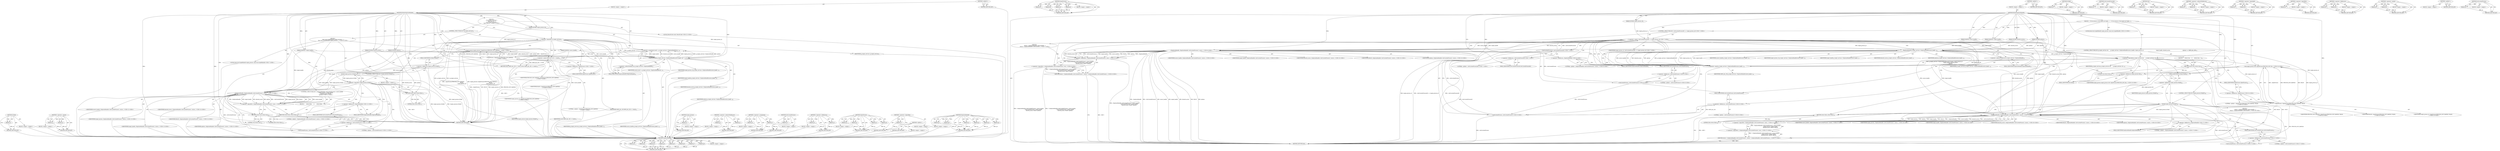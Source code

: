 digraph "GetCurrentProcess" {
vulnerable_121 [label=<(METHOD,IsValid)>];
vulnerable_122 [label=<(PARAM,p1)>];
vulnerable_123 [label=<(BLOCK,&lt;empty&gt;,&lt;empty&gt;)>];
vulnerable_124 [label=<(METHOD_RETURN,ANY)>];
vulnerable_148 [label=<(METHOD,&lt;operator&gt;.equals)>];
vulnerable_149 [label=<(PARAM,p1)>];
vulnerable_150 [label=<(PARAM,p2)>];
vulnerable_151 [label=<(BLOCK,&lt;empty&gt;,&lt;empty&gt;)>];
vulnerable_152 [label=<(METHOD_RETURN,ANY)>];
vulnerable_6 [label=<(METHOD,&lt;global&gt;)<SUB>1</SUB>>];
vulnerable_7 [label=<(BLOCK,&lt;empty&gt;,&lt;empty&gt;)<SUB>1</SUB>>];
vulnerable_8 [label=<(METHOD,BrokerDuplicateHandle)<SUB>1</SUB>>];
vulnerable_9 [label=<(PARAM,HANDLE source_handle)<SUB>1</SUB>>];
vulnerable_10 [label=<(PARAM,DWORD target_process_id)<SUB>2</SUB>>];
vulnerable_11 [label=<(PARAM,HANDLE* target_handle)<SUB>3</SUB>>];
vulnerable_12 [label=<(PARAM,DWORD desired_access)<SUB>4</SUB>>];
vulnerable_13 [label=<(PARAM,DWORD options)<SUB>5</SUB>>];
vulnerable_14 [label="<(BLOCK,{
  if (!g_target_services) {
    base::win::Sc...,{
  if (!g_target_services) {
    base::win::Sc...)<SUB>5</SUB>>"];
vulnerable_15 [label=<(CONTROL_STRUCTURE,IF,if (!g_target_services))<SUB>6</SUB>>];
vulnerable_16 [label=<(&lt;operator&gt;.logicalNot,!g_target_services)<SUB>6</SUB>>];
vulnerable_17 [label=<(IDENTIFIER,g_target_services,!g_target_services)<SUB>6</SUB>>];
vulnerable_18 [label="<(BLOCK,{
    base::win::ScopedHandle target_process(::...,{
    base::win::ScopedHandle target_process(::...)<SUB>6</SUB>>"];
vulnerable_19 [label="<(LOCAL,base.win.ScopedHandle target_process: base.win.ScopedHandle)<SUB>7</SUB>>"];
vulnerable_20 [label="<(target_process,target_process(::OpenProcess(PROCESS_DUP_HANDLE...)<SUB>7</SUB>>"];
vulnerable_21 [label="<(OpenProcess,::OpenProcess(PROCESS_DUP_HANDLE,
             ...)<SUB>7</SUB>>"];
vulnerable_22 [label="<(&lt;operator&gt;.fieldAccess,::OpenProcess)<SUB>7</SUB>>"];
vulnerable_23 [label="<(LITERAL,&lt;global&gt;,::OpenProcess(PROCESS_DUP_HANDLE,
             ...)<SUB>7</SUB>>"];
vulnerable_24 [label=<(FIELD_IDENTIFIER,OpenProcess,OpenProcess)<SUB>7</SUB>>];
vulnerable_25 [label="<(IDENTIFIER,PROCESS_DUP_HANDLE,::OpenProcess(PROCESS_DUP_HANDLE,
             ...)<SUB>7</SUB>>"];
vulnerable_26 [label="<(IDENTIFIER,FALSE,::OpenProcess(PROCESS_DUP_HANDLE,
             ...)<SUB>8</SUB>>"];
vulnerable_27 [label="<(IDENTIFIER,target_process_id,::OpenProcess(PROCESS_DUP_HANDLE,
             ...)<SUB>9</SUB>>"];
vulnerable_28 [label=<(CONTROL_STRUCTURE,IF,if (!target_process.IsValid()))<SUB>10</SUB>>];
vulnerable_29 [label=<(&lt;operator&gt;.logicalNot,!target_process.IsValid())<SUB>10</SUB>>];
vulnerable_30 [label=<(IsValid,target_process.IsValid())<SUB>10</SUB>>];
vulnerable_31 [label=<(&lt;operator&gt;.fieldAccess,target_process.IsValid)<SUB>10</SUB>>];
vulnerable_32 [label=<(IDENTIFIER,target_process,target_process.IsValid())<SUB>10</SUB>>];
vulnerable_33 [label=<(FIELD_IDENTIFIER,IsValid,IsValid)<SUB>10</SUB>>];
vulnerable_34 [label=<(BLOCK,&lt;empty&gt;,&lt;empty&gt;)<SUB>11</SUB>>];
vulnerable_35 [label=<(RETURN,return false;,return false;)<SUB>11</SUB>>];
vulnerable_36 [label=<(LITERAL,false,return false;)<SUB>11</SUB>>];
vulnerable_37 [label="<(CONTROL_STRUCTURE,IF,if (!::DuplicateHandle(::GetCurrentProcess(), source_handle,
                           target_process, target_handle,
                           desired_access, FALSE,
                           options)))<SUB>12</SUB>>"];
vulnerable_38 [label="<(&lt;operator&gt;.logicalNot,!::DuplicateHandle(::GetCurrentProcess(), sourc...)<SUB>12</SUB>>"];
vulnerable_39 [label="<(DuplicateHandle,::DuplicateHandle(::GetCurrentProcess(), source...)<SUB>12</SUB>>"];
vulnerable_40 [label="<(&lt;operator&gt;.fieldAccess,::DuplicateHandle)<SUB>12</SUB>>"];
vulnerable_41 [label="<(LITERAL,&lt;global&gt;,::DuplicateHandle(::GetCurrentProcess(), source...)<SUB>12</SUB>>"];
vulnerable_42 [label=<(FIELD_IDENTIFIER,DuplicateHandle,DuplicateHandle)<SUB>12</SUB>>];
vulnerable_43 [label="<(GetCurrentProcess,::GetCurrentProcess())<SUB>12</SUB>>"];
vulnerable_44 [label="<(&lt;operator&gt;.fieldAccess,::GetCurrentProcess)<SUB>12</SUB>>"];
vulnerable_45 [label="<(LITERAL,&lt;global&gt;,::GetCurrentProcess())<SUB>12</SUB>>"];
vulnerable_46 [label=<(FIELD_IDENTIFIER,GetCurrentProcess,GetCurrentProcess)<SUB>12</SUB>>];
vulnerable_47 [label="<(IDENTIFIER,source_handle,::DuplicateHandle(::GetCurrentProcess(), source...)<SUB>12</SUB>>"];
vulnerable_48 [label="<(IDENTIFIER,target_process,::DuplicateHandle(::GetCurrentProcess(), source...)<SUB>13</SUB>>"];
vulnerable_49 [label="<(IDENTIFIER,target_handle,::DuplicateHandle(::GetCurrentProcess(), source...)<SUB>13</SUB>>"];
vulnerable_50 [label="<(IDENTIFIER,desired_access,::DuplicateHandle(::GetCurrentProcess(), source...)<SUB>14</SUB>>"];
vulnerable_51 [label="<(IDENTIFIER,FALSE,::DuplicateHandle(::GetCurrentProcess(), source...)<SUB>14</SUB>>"];
vulnerable_52 [label="<(IDENTIFIER,options,::DuplicateHandle(::GetCurrentProcess(), source...)<SUB>15</SUB>>"];
vulnerable_53 [label=<(BLOCK,{
      return false;
    },{
      return false;
    })<SUB>15</SUB>>];
vulnerable_54 [label=<(RETURN,return false;,return false;)<SUB>16</SUB>>];
vulnerable_55 [label=<(LITERAL,false,return false;)<SUB>16</SUB>>];
vulnerable_56 [label=<(RETURN,return true;,return true;)<SUB>19</SUB>>];
vulnerable_57 [label=<(LITERAL,true,return true;)<SUB>19</SUB>>];
vulnerable_58 [label="<(LOCAL,ResultCode result: ResultCode)<SUB>22</SUB>>"];
vulnerable_59 [label=<(&lt;operator&gt;.assignment,result = g_target_services-&gt;DuplicateHandle(sou...)<SUB>22</SUB>>];
vulnerable_60 [label=<(IDENTIFIER,result,result = g_target_services-&gt;DuplicateHandle(sou...)<SUB>22</SUB>>];
vulnerable_61 [label=<(DuplicateHandle,g_target_services-&gt;DuplicateHandle(source_handl...)<SUB>22</SUB>>];
vulnerable_62 [label=<(&lt;operator&gt;.indirectFieldAccess,g_target_services-&gt;DuplicateHandle)<SUB>22</SUB>>];
vulnerable_63 [label=<(IDENTIFIER,g_target_services,g_target_services-&gt;DuplicateHandle(source_handl...)<SUB>22</SUB>>];
vulnerable_64 [label=<(FIELD_IDENTIFIER,DuplicateHandle,DuplicateHandle)<SUB>22</SUB>>];
vulnerable_65 [label=<(IDENTIFIER,source_handle,g_target_services-&gt;DuplicateHandle(source_handl...)<SUB>22</SUB>>];
vulnerable_66 [label=<(IDENTIFIER,target_process_id,g_target_services-&gt;DuplicateHandle(source_handl...)<SUB>23</SUB>>];
vulnerable_67 [label=<(IDENTIFIER,target_handle,g_target_services-&gt;DuplicateHandle(source_handl...)<SUB>24</SUB>>];
vulnerable_68 [label=<(IDENTIFIER,desired_access,g_target_services-&gt;DuplicateHandle(source_handl...)<SUB>25</SUB>>];
vulnerable_69 [label=<(IDENTIFIER,options,g_target_services-&gt;DuplicateHandle(source_handl...)<SUB>26</SUB>>];
vulnerable_70 [label=<(RETURN,return SBOX_ALL_OK == result;,return SBOX_ALL_OK == result;)<SUB>27</SUB>>];
vulnerable_71 [label=<(&lt;operator&gt;.equals,SBOX_ALL_OK == result)<SUB>27</SUB>>];
vulnerable_72 [label=<(IDENTIFIER,SBOX_ALL_OK,SBOX_ALL_OK == result)<SUB>27</SUB>>];
vulnerable_73 [label=<(IDENTIFIER,result,SBOX_ALL_OK == result)<SUB>27</SUB>>];
vulnerable_74 [label=<(METHOD_RETURN,bool)<SUB>1</SUB>>];
vulnerable_76 [label=<(METHOD_RETURN,ANY)<SUB>1</SUB>>];
vulnerable_105 [label=<(METHOD,target_process)>];
vulnerable_106 [label=<(PARAM,p1)>];
vulnerable_107 [label=<(BLOCK,&lt;empty&gt;,&lt;empty&gt;)>];
vulnerable_108 [label=<(METHOD_RETURN,ANY)>];
vulnerable_143 [label=<(METHOD,&lt;operator&gt;.indirectFieldAccess)>];
vulnerable_144 [label=<(PARAM,p1)>];
vulnerable_145 [label=<(PARAM,p2)>];
vulnerable_146 [label=<(BLOCK,&lt;empty&gt;,&lt;empty&gt;)>];
vulnerable_147 [label=<(METHOD_RETURN,ANY)>];
vulnerable_138 [label=<(METHOD,&lt;operator&gt;.assignment)>];
vulnerable_139 [label=<(PARAM,p1)>];
vulnerable_140 [label=<(PARAM,p2)>];
vulnerable_141 [label=<(BLOCK,&lt;empty&gt;,&lt;empty&gt;)>];
vulnerable_142 [label=<(METHOD_RETURN,ANY)>];
vulnerable_134 [label=<(METHOD,GetCurrentProcess)>];
vulnerable_135 [label=<(PARAM,p1)>];
vulnerable_136 [label=<(BLOCK,&lt;empty&gt;,&lt;empty&gt;)>];
vulnerable_137 [label=<(METHOD_RETURN,ANY)>];
vulnerable_116 [label=<(METHOD,&lt;operator&gt;.fieldAccess)>];
vulnerable_117 [label=<(PARAM,p1)>];
vulnerable_118 [label=<(PARAM,p2)>];
vulnerable_119 [label=<(BLOCK,&lt;empty&gt;,&lt;empty&gt;)>];
vulnerable_120 [label=<(METHOD_RETURN,ANY)>];
vulnerable_109 [label=<(METHOD,OpenProcess)>];
vulnerable_110 [label=<(PARAM,p1)>];
vulnerable_111 [label=<(PARAM,p2)>];
vulnerable_112 [label=<(PARAM,p3)>];
vulnerable_113 [label=<(PARAM,p4)>];
vulnerable_114 [label=<(BLOCK,&lt;empty&gt;,&lt;empty&gt;)>];
vulnerable_115 [label=<(METHOD_RETURN,ANY)>];
vulnerable_101 [label=<(METHOD,&lt;operator&gt;.logicalNot)>];
vulnerable_102 [label=<(PARAM,p1)>];
vulnerable_103 [label=<(BLOCK,&lt;empty&gt;,&lt;empty&gt;)>];
vulnerable_104 [label=<(METHOD_RETURN,ANY)>];
vulnerable_95 [label=<(METHOD,&lt;global&gt;)<SUB>1</SUB>>];
vulnerable_96 [label=<(BLOCK,&lt;empty&gt;,&lt;empty&gt;)>];
vulnerable_97 [label=<(METHOD_RETURN,ANY)>];
vulnerable_125 [label=<(METHOD,DuplicateHandle)>];
vulnerable_126 [label=<(PARAM,p1)>];
vulnerable_127 [label=<(PARAM,p2)>];
vulnerable_128 [label=<(PARAM,p3)>];
vulnerable_129 [label=<(PARAM,p4)>];
vulnerable_130 [label=<(PARAM,p5)>];
vulnerable_131 [label=<(PARAM,p6)>];
vulnerable_132 [label=<(BLOCK,&lt;empty&gt;,&lt;empty&gt;)>];
vulnerable_133 [label=<(METHOD_RETURN,ANY)>];
fixed_140 [label=<(METHOD,DuplicateHandle)>];
fixed_141 [label=<(PARAM,p1)>];
fixed_142 [label=<(PARAM,p2)>];
fixed_143 [label=<(PARAM,p3)>];
fixed_144 [label=<(PARAM,p4)>];
fixed_145 [label=<(PARAM,p5)>];
fixed_146 [label=<(PARAM,p6)>];
fixed_147 [label=<(PARAM,p7)>];
fixed_148 [label=<(PARAM,p8)>];
fixed_149 [label=<(BLOCK,&lt;empty&gt;,&lt;empty&gt;)>];
fixed_150 [label=<(METHOD_RETURN,ANY)>];
fixed_170 [label=<(METHOD,OpenProcess)>];
fixed_171 [label=<(PARAM,p1)>];
fixed_172 [label=<(PARAM,p2)>];
fixed_173 [label=<(PARAM,p3)>];
fixed_174 [label=<(PARAM,p4)>];
fixed_175 [label=<(BLOCK,&lt;empty&gt;,&lt;empty&gt;)>];
fixed_176 [label=<(METHOD_RETURN,ANY)>];
fixed_6 [label=<(METHOD,&lt;global&gt;)<SUB>1</SUB>>];
fixed_7 [label=<(BLOCK,&lt;empty&gt;,&lt;empty&gt;)<SUB>1</SUB>>];
fixed_8 [label=<(METHOD,BrokerDuplicateHandle)<SUB>1</SUB>>];
fixed_9 [label=<(PARAM,HANDLE source_handle)<SUB>1</SUB>>];
fixed_10 [label=<(PARAM,DWORD target_process_id)<SUB>2</SUB>>];
fixed_11 [label=<(PARAM,HANDLE* target_handle)<SUB>3</SUB>>];
fixed_12 [label=<(PARAM,DWORD desired_access)<SUB>4</SUB>>];
fixed_13 [label=<(PARAM,DWORD options)<SUB>5</SUB>>];
fixed_14 [label=<(BLOCK,{
  // If our process is the target just duplic...,{
  // If our process is the target just duplic...)<SUB>5</SUB>>];
fixed_15 [label="<(CONTROL_STRUCTURE,IF,if (::GetCurrentProcessId() == target_process_id))<SUB>7</SUB>>"];
fixed_16 [label="<(&lt;operator&gt;.equals,::GetCurrentProcessId() == target_process_id)<SUB>7</SUB>>"];
fixed_17 [label="<(GetCurrentProcessId,::GetCurrentProcessId())<SUB>7</SUB>>"];
fixed_18 [label="<(&lt;operator&gt;.fieldAccess,::GetCurrentProcessId)<SUB>7</SUB>>"];
fixed_19 [label="<(LITERAL,&lt;global&gt;,::GetCurrentProcessId())<SUB>7</SUB>>"];
fixed_20 [label=<(FIELD_IDENTIFIER,GetCurrentProcessId,GetCurrentProcessId)<SUB>7</SUB>>];
fixed_21 [label="<(IDENTIFIER,target_process_id,::GetCurrentProcessId() == target_process_id)<SUB>7</SUB>>"];
fixed_22 [label="<(BLOCK,{
    return !!::DuplicateHandle(::GetCurrentPr...,{
    return !!::DuplicateHandle(::GetCurrentPr...)<SUB>7</SUB>>"];
fixed_23 [label="<(RETURN,return !!::DuplicateHandle(::GetCurrentProcess(...,return !!::DuplicateHandle(::GetCurrentProcess(...)<SUB>8</SUB>>"];
fixed_24 [label="<(&lt;operator&gt;.logicalNot,!!::DuplicateHandle(::GetCurrentProcess(), sour...)<SUB>8</SUB>>"];
fixed_25 [label="<(&lt;operator&gt;.logicalNot,!::DuplicateHandle(::GetCurrentProcess(), sourc...)<SUB>8</SUB>>"];
fixed_26 [label="<(DuplicateHandle,::DuplicateHandle(::GetCurrentProcess(), source...)<SUB>8</SUB>>"];
fixed_27 [label="<(&lt;operator&gt;.fieldAccess,::DuplicateHandle)<SUB>8</SUB>>"];
fixed_28 [label="<(LITERAL,&lt;global&gt;,::DuplicateHandle(::GetCurrentProcess(), source...)<SUB>8</SUB>>"];
fixed_29 [label=<(FIELD_IDENTIFIER,DuplicateHandle,DuplicateHandle)<SUB>8</SUB>>];
fixed_30 [label="<(GetCurrentProcess,::GetCurrentProcess())<SUB>8</SUB>>"];
fixed_31 [label="<(&lt;operator&gt;.fieldAccess,::GetCurrentProcess)<SUB>8</SUB>>"];
fixed_32 [label="<(LITERAL,&lt;global&gt;,::GetCurrentProcess())<SUB>8</SUB>>"];
fixed_33 [label=<(FIELD_IDENTIFIER,GetCurrentProcess,GetCurrentProcess)<SUB>8</SUB>>];
fixed_34 [label="<(IDENTIFIER,source_handle,::DuplicateHandle(::GetCurrentProcess(), source...)<SUB>8</SUB>>"];
fixed_35 [label="<(GetCurrentProcess,::GetCurrentProcess())<SUB>9</SUB>>"];
fixed_36 [label="<(&lt;operator&gt;.fieldAccess,::GetCurrentProcess)<SUB>9</SUB>>"];
fixed_37 [label="<(LITERAL,&lt;global&gt;,::GetCurrentProcess())<SUB>9</SUB>>"];
fixed_38 [label=<(FIELD_IDENTIFIER,GetCurrentProcess,GetCurrentProcess)<SUB>9</SUB>>];
fixed_39 [label="<(IDENTIFIER,target_handle,::DuplicateHandle(::GetCurrentProcess(), source...)<SUB>9</SUB>>"];
fixed_40 [label="<(IDENTIFIER,desired_access,::DuplicateHandle(::GetCurrentProcess(), source...)<SUB>10</SUB>>"];
fixed_41 [label="<(IDENTIFIER,FALSE,::DuplicateHandle(::GetCurrentProcess(), source...)<SUB>10</SUB>>"];
fixed_42 [label="<(IDENTIFIER,options,::DuplicateHandle(::GetCurrentProcess(), source...)<SUB>10</SUB>>"];
fixed_43 [label=<(CONTROL_STRUCTURE,IF,if (g_target_services &amp;&amp;
      g_target_services-&gt;DuplicateHandle(source_handle, target_process_id,
                                         target_handle, desired_access,
                                         options) == SBOX_ALL_OK))<SUB>15</SUB>>];
fixed_44 [label=<(&lt;operator&gt;.logicalAnd,g_target_services &amp;&amp;
      g_target_services-&gt;D...)<SUB>15</SUB>>];
fixed_45 [label=<(IDENTIFIER,g_target_services,g_target_services &amp;&amp;
      g_target_services-&gt;D...)<SUB>15</SUB>>];
fixed_46 [label=<(&lt;operator&gt;.equals,g_target_services-&gt;DuplicateHandle(source_handl...)<SUB>16</SUB>>];
fixed_47 [label=<(DuplicateHandle,g_target_services-&gt;DuplicateHandle(source_handl...)<SUB>16</SUB>>];
fixed_48 [label=<(&lt;operator&gt;.indirectFieldAccess,g_target_services-&gt;DuplicateHandle)<SUB>16</SUB>>];
fixed_49 [label=<(IDENTIFIER,g_target_services,g_target_services-&gt;DuplicateHandle(source_handl...)<SUB>16</SUB>>];
fixed_50 [label=<(FIELD_IDENTIFIER,DuplicateHandle,DuplicateHandle)<SUB>16</SUB>>];
fixed_51 [label=<(IDENTIFIER,source_handle,g_target_services-&gt;DuplicateHandle(source_handl...)<SUB>16</SUB>>];
fixed_52 [label=<(IDENTIFIER,target_process_id,g_target_services-&gt;DuplicateHandle(source_handl...)<SUB>16</SUB>>];
fixed_53 [label=<(IDENTIFIER,target_handle,g_target_services-&gt;DuplicateHandle(source_handl...)<SUB>17</SUB>>];
fixed_54 [label=<(IDENTIFIER,desired_access,g_target_services-&gt;DuplicateHandle(source_handl...)<SUB>17</SUB>>];
fixed_55 [label=<(IDENTIFIER,options,g_target_services-&gt;DuplicateHandle(source_handl...)<SUB>18</SUB>>];
fixed_56 [label=<(IDENTIFIER,SBOX_ALL_OK,g_target_services-&gt;DuplicateHandle(source_handl...)<SUB>18</SUB>>];
fixed_57 [label=<(BLOCK,{
     return true;
   },{
     return true;
   })<SUB>18</SUB>>];
fixed_58 [label=<(RETURN,return true;,return true;)<SUB>19</SUB>>];
fixed_59 [label=<(LITERAL,true,return true;)<SUB>19</SUB>>];
fixed_60 [label="<(LOCAL,base.win.ScopedHandle target_process: base.win.ScopedHandle)<SUB>23</SUB>>"];
fixed_61 [label="<(Set,target_process.Set(::OpenProcess(PROCESS_DUP_HA...)<SUB>24</SUB>>"];
fixed_62 [label=<(&lt;operator&gt;.fieldAccess,target_process.Set)<SUB>24</SUB>>];
fixed_63 [label="<(IDENTIFIER,target_process,target_process.Set(::OpenProcess(PROCESS_DUP_HA...)<SUB>24</SUB>>"];
fixed_64 [label=<(FIELD_IDENTIFIER,Set,Set)<SUB>24</SUB>>];
fixed_65 [label="<(OpenProcess,::OpenProcess(PROCESS_DUP_HANDLE, FALSE,
      ...)<SUB>24</SUB>>"];
fixed_66 [label="<(&lt;operator&gt;.fieldAccess,::OpenProcess)<SUB>24</SUB>>"];
fixed_67 [label="<(LITERAL,&lt;global&gt;,::OpenProcess(PROCESS_DUP_HANDLE, FALSE,
      ...)<SUB>24</SUB>>"];
fixed_68 [label=<(FIELD_IDENTIFIER,OpenProcess,OpenProcess)<SUB>24</SUB>>];
fixed_69 [label="<(IDENTIFIER,PROCESS_DUP_HANDLE,::OpenProcess(PROCESS_DUP_HANDLE, FALSE,
      ...)<SUB>24</SUB>>"];
fixed_70 [label="<(IDENTIFIER,FALSE,::OpenProcess(PROCESS_DUP_HANDLE, FALSE,
      ...)<SUB>24</SUB>>"];
fixed_71 [label="<(IDENTIFIER,target_process_id,::OpenProcess(PROCESS_DUP_HANDLE, FALSE,
      ...)<SUB>25</SUB>>"];
fixed_72 [label=<(CONTROL_STRUCTURE,IF,if (target_process.IsValid()))<SUB>26</SUB>>];
fixed_73 [label=<(IsValid,target_process.IsValid())<SUB>26</SUB>>];
fixed_74 [label=<(&lt;operator&gt;.fieldAccess,target_process.IsValid)<SUB>26</SUB>>];
fixed_75 [label=<(IDENTIFIER,target_process,target_process.IsValid())<SUB>26</SUB>>];
fixed_76 [label=<(FIELD_IDENTIFIER,IsValid,IsValid)<SUB>26</SUB>>];
fixed_77 [label="<(BLOCK,{
    return !!::DuplicateHandle(::GetCurrentPr...,{
    return !!::DuplicateHandle(::GetCurrentPr...)<SUB>26</SUB>>"];
fixed_78 [label="<(RETURN,return !!::DuplicateHandle(::GetCurrentProcess(...,return !!::DuplicateHandle(::GetCurrentProcess(...)<SUB>27</SUB>>"];
fixed_79 [label="<(&lt;operator&gt;.logicalNot,!!::DuplicateHandle(::GetCurrentProcess(), sour...)<SUB>27</SUB>>"];
fixed_80 [label="<(&lt;operator&gt;.logicalNot,!::DuplicateHandle(::GetCurrentProcess(), sourc...)<SUB>27</SUB>>"];
fixed_81 [label="<(DuplicateHandle,::DuplicateHandle(::GetCurrentProcess(), source...)<SUB>27</SUB>>"];
fixed_82 [label="<(&lt;operator&gt;.fieldAccess,::DuplicateHandle)<SUB>27</SUB>>"];
fixed_83 [label="<(LITERAL,&lt;global&gt;,::DuplicateHandle(::GetCurrentProcess(), source...)<SUB>27</SUB>>"];
fixed_84 [label=<(FIELD_IDENTIFIER,DuplicateHandle,DuplicateHandle)<SUB>27</SUB>>];
fixed_85 [label="<(GetCurrentProcess,::GetCurrentProcess())<SUB>27</SUB>>"];
fixed_86 [label="<(&lt;operator&gt;.fieldAccess,::GetCurrentProcess)<SUB>27</SUB>>"];
fixed_87 [label="<(LITERAL,&lt;global&gt;,::GetCurrentProcess())<SUB>27</SUB>>"];
fixed_88 [label=<(FIELD_IDENTIFIER,GetCurrentProcess,GetCurrentProcess)<SUB>27</SUB>>];
fixed_89 [label="<(IDENTIFIER,source_handle,::DuplicateHandle(::GetCurrentProcess(), source...)<SUB>27</SUB>>"];
fixed_90 [label="<(IDENTIFIER,target_process,::DuplicateHandle(::GetCurrentProcess(), source...)<SUB>28</SUB>>"];
fixed_91 [label="<(IDENTIFIER,target_handle,::DuplicateHandle(::GetCurrentProcess(), source...)<SUB>28</SUB>>"];
fixed_92 [label="<(IDENTIFIER,desired_access,::DuplicateHandle(::GetCurrentProcess(), source...)<SUB>29</SUB>>"];
fixed_93 [label="<(IDENTIFIER,FALSE,::DuplicateHandle(::GetCurrentProcess(), source...)<SUB>29</SUB>>"];
fixed_94 [label="<(IDENTIFIER,options,::DuplicateHandle(::GetCurrentProcess(), source...)<SUB>29</SUB>>"];
fixed_95 [label=<(RETURN,return false;,return false;)<SUB>32</SUB>>];
fixed_96 [label=<(LITERAL,false,return false;)<SUB>32</SUB>>];
fixed_97 [label=<(METHOD_RETURN,bool)<SUB>1</SUB>>];
fixed_99 [label=<(METHOD_RETURN,ANY)<SUB>1</SUB>>];
fixed_177 [label=<(METHOD,IsValid)>];
fixed_178 [label=<(PARAM,p1)>];
fixed_179 [label=<(BLOCK,&lt;empty&gt;,&lt;empty&gt;)>];
fixed_180 [label=<(METHOD_RETURN,ANY)>];
fixed_127 [label=<(METHOD,GetCurrentProcessId)>];
fixed_128 [label=<(PARAM,p1)>];
fixed_129 [label=<(BLOCK,&lt;empty&gt;,&lt;empty&gt;)>];
fixed_130 [label=<(METHOD_RETURN,ANY)>];
fixed_165 [label=<(METHOD,Set)>];
fixed_166 [label=<(PARAM,p1)>];
fixed_167 [label=<(PARAM,p2)>];
fixed_168 [label=<(BLOCK,&lt;empty&gt;,&lt;empty&gt;)>];
fixed_169 [label=<(METHOD_RETURN,ANY)>];
fixed_160 [label=<(METHOD,&lt;operator&gt;.indirectFieldAccess)>];
fixed_161 [label=<(PARAM,p1)>];
fixed_162 [label=<(PARAM,p2)>];
fixed_163 [label=<(BLOCK,&lt;empty&gt;,&lt;empty&gt;)>];
fixed_164 [label=<(METHOD_RETURN,ANY)>];
fixed_155 [label=<(METHOD,&lt;operator&gt;.logicalAnd)>];
fixed_156 [label=<(PARAM,p1)>];
fixed_157 [label=<(PARAM,p2)>];
fixed_158 [label=<(BLOCK,&lt;empty&gt;,&lt;empty&gt;)>];
fixed_159 [label=<(METHOD_RETURN,ANY)>];
fixed_136 [label=<(METHOD,&lt;operator&gt;.logicalNot)>];
fixed_137 [label=<(PARAM,p1)>];
fixed_138 [label=<(BLOCK,&lt;empty&gt;,&lt;empty&gt;)>];
fixed_139 [label=<(METHOD_RETURN,ANY)>];
fixed_131 [label=<(METHOD,&lt;operator&gt;.fieldAccess)>];
fixed_132 [label=<(PARAM,p1)>];
fixed_133 [label=<(PARAM,p2)>];
fixed_134 [label=<(BLOCK,&lt;empty&gt;,&lt;empty&gt;)>];
fixed_135 [label=<(METHOD_RETURN,ANY)>];
fixed_122 [label=<(METHOD,&lt;operator&gt;.equals)>];
fixed_123 [label=<(PARAM,p1)>];
fixed_124 [label=<(PARAM,p2)>];
fixed_125 [label=<(BLOCK,&lt;empty&gt;,&lt;empty&gt;)>];
fixed_126 [label=<(METHOD_RETURN,ANY)>];
fixed_116 [label=<(METHOD,&lt;global&gt;)<SUB>1</SUB>>];
fixed_117 [label=<(BLOCK,&lt;empty&gt;,&lt;empty&gt;)>];
fixed_118 [label=<(METHOD_RETURN,ANY)>];
fixed_151 [label=<(METHOD,GetCurrentProcess)>];
fixed_152 [label=<(PARAM,p1)>];
fixed_153 [label=<(BLOCK,&lt;empty&gt;,&lt;empty&gt;)>];
fixed_154 [label=<(METHOD_RETURN,ANY)>];
vulnerable_121 -> vulnerable_122  [key=0, label="AST: "];
vulnerable_121 -> vulnerable_122  [key=1, label="DDG: "];
vulnerable_121 -> vulnerable_123  [key=0, label="AST: "];
vulnerable_121 -> vulnerable_124  [key=0, label="AST: "];
vulnerable_121 -> vulnerable_124  [key=1, label="CFG: "];
vulnerable_122 -> vulnerable_124  [key=0, label="DDG: p1"];
vulnerable_123 -> fixed_140  [key=0];
vulnerable_124 -> fixed_140  [key=0];
vulnerable_148 -> vulnerable_149  [key=0, label="AST: "];
vulnerable_148 -> vulnerable_149  [key=1, label="DDG: "];
vulnerable_148 -> vulnerable_151  [key=0, label="AST: "];
vulnerable_148 -> vulnerable_150  [key=0, label="AST: "];
vulnerable_148 -> vulnerable_150  [key=1, label="DDG: "];
vulnerable_148 -> vulnerable_152  [key=0, label="AST: "];
vulnerable_148 -> vulnerable_152  [key=1, label="CFG: "];
vulnerable_149 -> vulnerable_152  [key=0, label="DDG: p1"];
vulnerable_150 -> vulnerable_152  [key=0, label="DDG: p2"];
vulnerable_151 -> fixed_140  [key=0];
vulnerable_152 -> fixed_140  [key=0];
vulnerable_6 -> vulnerable_7  [key=0, label="AST: "];
vulnerable_6 -> vulnerable_76  [key=0, label="AST: "];
vulnerable_6 -> vulnerable_76  [key=1, label="CFG: "];
vulnerable_7 -> vulnerable_8  [key=0, label="AST: "];
vulnerable_8 -> vulnerable_9  [key=0, label="AST: "];
vulnerable_8 -> vulnerable_9  [key=1, label="DDG: "];
vulnerable_8 -> vulnerable_10  [key=0, label="AST: "];
vulnerable_8 -> vulnerable_10  [key=1, label="DDG: "];
vulnerable_8 -> vulnerable_11  [key=0, label="AST: "];
vulnerable_8 -> vulnerable_11  [key=1, label="DDG: "];
vulnerable_8 -> vulnerable_12  [key=0, label="AST: "];
vulnerable_8 -> vulnerable_12  [key=1, label="DDG: "];
vulnerable_8 -> vulnerable_13  [key=0, label="AST: "];
vulnerable_8 -> vulnerable_13  [key=1, label="DDG: "];
vulnerable_8 -> vulnerable_14  [key=0, label="AST: "];
vulnerable_8 -> vulnerable_74  [key=0, label="AST: "];
vulnerable_8 -> vulnerable_16  [key=0, label="CFG: "];
vulnerable_8 -> vulnerable_16  [key=1, label="DDG: "];
vulnerable_8 -> vulnerable_56  [key=0, label="DDG: "];
vulnerable_8 -> vulnerable_61  [key=0, label="DDG: "];
vulnerable_8 -> vulnerable_71  [key=0, label="DDG: "];
vulnerable_8 -> vulnerable_57  [key=0, label="DDG: "];
vulnerable_8 -> vulnerable_21  [key=0, label="DDG: "];
vulnerable_8 -> vulnerable_35  [key=0, label="DDG: "];
vulnerable_8 -> vulnerable_54  [key=0, label="DDG: "];
vulnerable_8 -> vulnerable_36  [key=0, label="DDG: "];
vulnerable_8 -> vulnerable_39  [key=0, label="DDG: "];
vulnerable_8 -> vulnerable_55  [key=0, label="DDG: "];
vulnerable_9 -> vulnerable_74  [key=0, label="DDG: source_handle"];
vulnerable_9 -> vulnerable_61  [key=0, label="DDG: source_handle"];
vulnerable_9 -> vulnerable_39  [key=0, label="DDG: source_handle"];
vulnerable_10 -> vulnerable_61  [key=0, label="DDG: target_process_id"];
vulnerable_10 -> vulnerable_21  [key=0, label="DDG: target_process_id"];
vulnerable_11 -> vulnerable_74  [key=0, label="DDG: target_handle"];
vulnerable_11 -> vulnerable_61  [key=0, label="DDG: target_handle"];
vulnerable_11 -> vulnerable_39  [key=0, label="DDG: target_handle"];
vulnerable_12 -> vulnerable_74  [key=0, label="DDG: desired_access"];
vulnerable_12 -> vulnerable_61  [key=0, label="DDG: desired_access"];
vulnerable_12 -> vulnerable_39  [key=0, label="DDG: desired_access"];
vulnerable_13 -> vulnerable_74  [key=0, label="DDG: options"];
vulnerable_13 -> vulnerable_61  [key=0, label="DDG: options"];
vulnerable_13 -> vulnerable_39  [key=0, label="DDG: options"];
vulnerable_14 -> vulnerable_15  [key=0, label="AST: "];
vulnerable_14 -> vulnerable_58  [key=0, label="AST: "];
vulnerable_14 -> vulnerable_59  [key=0, label="AST: "];
vulnerable_14 -> vulnerable_70  [key=0, label="AST: "];
vulnerable_15 -> vulnerable_16  [key=0, label="AST: "];
vulnerable_15 -> vulnerable_18  [key=0, label="AST: "];
vulnerable_16 -> vulnerable_17  [key=0, label="AST: "];
vulnerable_16 -> vulnerable_24  [key=0, label="CFG: "];
vulnerable_16 -> vulnerable_24  [key=1, label="CDG: "];
vulnerable_16 -> vulnerable_64  [key=0, label="CFG: "];
vulnerable_16 -> vulnerable_64  [key=1, label="CDG: "];
vulnerable_16 -> vulnerable_74  [key=0, label="DDG: g_target_services"];
vulnerable_16 -> vulnerable_74  [key=1, label="DDG: !g_target_services"];
vulnerable_16 -> vulnerable_61  [key=0, label="DDG: g_target_services"];
vulnerable_16 -> vulnerable_61  [key=1, label="CDG: "];
vulnerable_16 -> vulnerable_30  [key=0, label="CDG: "];
vulnerable_16 -> vulnerable_21  [key=0, label="CDG: "];
vulnerable_16 -> vulnerable_20  [key=0, label="CDG: "];
vulnerable_16 -> vulnerable_22  [key=0, label="CDG: "];
vulnerable_16 -> vulnerable_29  [key=0, label="CDG: "];
vulnerable_16 -> vulnerable_59  [key=0, label="CDG: "];
vulnerable_16 -> vulnerable_33  [key=0, label="CDG: "];
vulnerable_16 -> vulnerable_71  [key=0, label="CDG: "];
vulnerable_16 -> vulnerable_70  [key=0, label="CDG: "];
vulnerable_16 -> vulnerable_62  [key=0, label="CDG: "];
vulnerable_16 -> vulnerable_31  [key=0, label="CDG: "];
vulnerable_17 -> fixed_140  [key=0];
vulnerable_18 -> vulnerable_19  [key=0, label="AST: "];
vulnerable_18 -> vulnerable_20  [key=0, label="AST: "];
vulnerable_18 -> vulnerable_28  [key=0, label="AST: "];
vulnerable_18 -> vulnerable_37  [key=0, label="AST: "];
vulnerable_18 -> vulnerable_56  [key=0, label="AST: "];
vulnerable_19 -> fixed_140  [key=0];
vulnerable_20 -> vulnerable_21  [key=0, label="AST: "];
vulnerable_20 -> vulnerable_33  [key=0, label="CFG: "];
vulnerable_20 -> vulnerable_74  [key=0, label="DDG: ::OpenProcess(PROCESS_DUP_HANDLE,
                                                         FALSE,
                                                         target_process_id)"];
vulnerable_20 -> vulnerable_74  [key=1, label="DDG: target_process(::OpenProcess(PROCESS_DUP_HANDLE,
                                                         FALSE,
                                                         target_process_id))"];
vulnerable_21 -> vulnerable_22  [key=0, label="AST: "];
vulnerable_21 -> vulnerable_25  [key=0, label="AST: "];
vulnerable_21 -> vulnerable_26  [key=0, label="AST: "];
vulnerable_21 -> vulnerable_27  [key=0, label="AST: "];
vulnerable_21 -> vulnerable_20  [key=0, label="CFG: "];
vulnerable_21 -> vulnerable_20  [key=1, label="DDG: ::OpenProcess"];
vulnerable_21 -> vulnerable_20  [key=2, label="DDG: PROCESS_DUP_HANDLE"];
vulnerable_21 -> vulnerable_20  [key=3, label="DDG: FALSE"];
vulnerable_21 -> vulnerable_20  [key=4, label="DDG: target_process_id"];
vulnerable_21 -> vulnerable_74  [key=0, label="DDG: ::OpenProcess"];
vulnerable_21 -> vulnerable_74  [key=1, label="DDG: FALSE"];
vulnerable_21 -> vulnerable_74  [key=2, label="DDG: target_process_id"];
vulnerable_21 -> vulnerable_74  [key=3, label="DDG: PROCESS_DUP_HANDLE"];
vulnerable_21 -> vulnerable_39  [key=0, label="DDG: FALSE"];
vulnerable_22 -> vulnerable_23  [key=0, label="AST: "];
vulnerable_22 -> vulnerable_24  [key=0, label="AST: "];
vulnerable_22 -> vulnerable_21  [key=0, label="CFG: "];
vulnerable_23 -> fixed_140  [key=0];
vulnerable_24 -> vulnerable_22  [key=0, label="CFG: "];
vulnerable_25 -> fixed_140  [key=0];
vulnerable_26 -> fixed_140  [key=0];
vulnerable_27 -> fixed_140  [key=0];
vulnerable_28 -> vulnerable_29  [key=0, label="AST: "];
vulnerable_28 -> vulnerable_34  [key=0, label="AST: "];
vulnerable_29 -> vulnerable_30  [key=0, label="AST: "];
vulnerable_29 -> vulnerable_35  [key=0, label="CFG: "];
vulnerable_29 -> vulnerable_35  [key=1, label="CDG: "];
vulnerable_29 -> vulnerable_42  [key=0, label="CFG: "];
vulnerable_29 -> vulnerable_42  [key=1, label="CDG: "];
vulnerable_29 -> vulnerable_74  [key=0, label="DDG: target_process.IsValid()"];
vulnerable_29 -> vulnerable_74  [key=1, label="DDG: !target_process.IsValid()"];
vulnerable_29 -> vulnerable_46  [key=0, label="CDG: "];
vulnerable_29 -> vulnerable_38  [key=0, label="CDG: "];
vulnerable_29 -> vulnerable_40  [key=0, label="CDG: "];
vulnerable_29 -> vulnerable_44  [key=0, label="CDG: "];
vulnerable_29 -> vulnerable_43  [key=0, label="CDG: "];
vulnerable_29 -> vulnerable_39  [key=0, label="CDG: "];
vulnerable_30 -> vulnerable_31  [key=0, label="AST: "];
vulnerable_30 -> vulnerable_29  [key=0, label="CFG: "];
vulnerable_30 -> vulnerable_29  [key=1, label="DDG: target_process.IsValid"];
vulnerable_30 -> vulnerable_74  [key=0, label="DDG: target_process.IsValid"];
vulnerable_30 -> vulnerable_39  [key=0, label="DDG: target_process.IsValid"];
vulnerable_31 -> vulnerable_32  [key=0, label="AST: "];
vulnerable_31 -> vulnerable_33  [key=0, label="AST: "];
vulnerable_31 -> vulnerable_30  [key=0, label="CFG: "];
vulnerable_32 -> fixed_140  [key=0];
vulnerable_33 -> vulnerable_31  [key=0, label="CFG: "];
vulnerable_34 -> vulnerable_35  [key=0, label="AST: "];
vulnerable_35 -> vulnerable_36  [key=0, label="AST: "];
vulnerable_35 -> vulnerable_74  [key=0, label="CFG: "];
vulnerable_35 -> vulnerable_74  [key=1, label="DDG: &lt;RET&gt;"];
vulnerable_36 -> vulnerable_35  [key=0, label="DDG: false"];
vulnerable_37 -> vulnerable_38  [key=0, label="AST: "];
vulnerable_37 -> vulnerable_53  [key=0, label="AST: "];
vulnerable_38 -> vulnerable_39  [key=0, label="AST: "];
vulnerable_38 -> vulnerable_54  [key=0, label="CFG: "];
vulnerable_38 -> vulnerable_54  [key=1, label="CDG: "];
vulnerable_38 -> vulnerable_56  [key=0, label="CFG: "];
vulnerable_38 -> vulnerable_56  [key=1, label="CDG: "];
vulnerable_39 -> vulnerable_40  [key=0, label="AST: "];
vulnerable_39 -> vulnerable_43  [key=0, label="AST: "];
vulnerable_39 -> vulnerable_47  [key=0, label="AST: "];
vulnerable_39 -> vulnerable_48  [key=0, label="AST: "];
vulnerable_39 -> vulnerable_49  [key=0, label="AST: "];
vulnerable_39 -> vulnerable_50  [key=0, label="AST: "];
vulnerable_39 -> vulnerable_51  [key=0, label="AST: "];
vulnerable_39 -> vulnerable_52  [key=0, label="AST: "];
vulnerable_39 -> vulnerable_38  [key=0, label="CFG: "];
vulnerable_39 -> vulnerable_38  [key=1, label="DDG: source_handle"];
vulnerable_39 -> vulnerable_38  [key=2, label="DDG: ::DuplicateHandle"];
vulnerable_39 -> vulnerable_38  [key=3, label="DDG: target_handle"];
vulnerable_39 -> vulnerable_38  [key=4, label="DDG: desired_access"];
vulnerable_39 -> vulnerable_38  [key=5, label="DDG: options"];
vulnerable_39 -> vulnerable_38  [key=6, label="DDG: ::GetCurrentProcess()"];
vulnerable_39 -> vulnerable_38  [key=7, label="DDG: target_process"];
vulnerable_39 -> vulnerable_38  [key=8, label="DDG: FALSE"];
vulnerable_40 -> vulnerable_41  [key=0, label="AST: "];
vulnerable_40 -> vulnerable_42  [key=0, label="AST: "];
vulnerable_40 -> vulnerable_46  [key=0, label="CFG: "];
vulnerable_41 -> fixed_140  [key=0];
vulnerable_42 -> vulnerable_40  [key=0, label="CFG: "];
vulnerable_43 -> vulnerable_44  [key=0, label="AST: "];
vulnerable_43 -> vulnerable_39  [key=0, label="CFG: "];
vulnerable_43 -> vulnerable_39  [key=1, label="DDG: ::GetCurrentProcess"];
vulnerable_44 -> vulnerable_45  [key=0, label="AST: "];
vulnerable_44 -> vulnerable_46  [key=0, label="AST: "];
vulnerable_44 -> vulnerable_43  [key=0, label="CFG: "];
vulnerable_45 -> fixed_140  [key=0];
vulnerable_46 -> vulnerable_44  [key=0, label="CFG: "];
vulnerable_47 -> fixed_140  [key=0];
vulnerable_48 -> fixed_140  [key=0];
vulnerable_49 -> fixed_140  [key=0];
vulnerable_50 -> fixed_140  [key=0];
vulnerable_51 -> fixed_140  [key=0];
vulnerable_52 -> fixed_140  [key=0];
vulnerable_53 -> vulnerable_54  [key=0, label="AST: "];
vulnerable_54 -> vulnerable_55  [key=0, label="AST: "];
vulnerable_54 -> vulnerable_74  [key=0, label="CFG: "];
vulnerable_54 -> vulnerable_74  [key=1, label="DDG: &lt;RET&gt;"];
vulnerable_55 -> vulnerable_54  [key=0, label="DDG: false"];
vulnerable_56 -> vulnerable_57  [key=0, label="AST: "];
vulnerable_56 -> vulnerable_74  [key=0, label="CFG: "];
vulnerable_56 -> vulnerable_74  [key=1, label="DDG: &lt;RET&gt;"];
vulnerable_57 -> vulnerable_56  [key=0, label="DDG: true"];
vulnerable_58 -> fixed_140  [key=0];
vulnerable_59 -> vulnerable_60  [key=0, label="AST: "];
vulnerable_59 -> vulnerable_61  [key=0, label="AST: "];
vulnerable_59 -> vulnerable_71  [key=0, label="CFG: "];
vulnerable_59 -> vulnerable_71  [key=1, label="DDG: result"];
vulnerable_60 -> fixed_140  [key=0];
vulnerable_61 -> vulnerable_62  [key=0, label="AST: "];
vulnerable_61 -> vulnerable_65  [key=0, label="AST: "];
vulnerable_61 -> vulnerable_66  [key=0, label="AST: "];
vulnerable_61 -> vulnerable_67  [key=0, label="AST: "];
vulnerable_61 -> vulnerable_68  [key=0, label="AST: "];
vulnerable_61 -> vulnerable_69  [key=0, label="AST: "];
vulnerable_61 -> vulnerable_59  [key=0, label="CFG: "];
vulnerable_61 -> vulnerable_59  [key=1, label="DDG: target_handle"];
vulnerable_61 -> vulnerable_59  [key=2, label="DDG: desired_access"];
vulnerable_61 -> vulnerable_59  [key=3, label="DDG: source_handle"];
vulnerable_61 -> vulnerable_59  [key=4, label="DDG: target_process_id"];
vulnerable_61 -> vulnerable_59  [key=5, label="DDG: g_target_services-&gt;DuplicateHandle"];
vulnerable_61 -> vulnerable_59  [key=6, label="DDG: options"];
vulnerable_62 -> vulnerable_63  [key=0, label="AST: "];
vulnerable_62 -> vulnerable_64  [key=0, label="AST: "];
vulnerable_62 -> vulnerable_61  [key=0, label="CFG: "];
vulnerable_63 -> fixed_140  [key=0];
vulnerable_64 -> vulnerable_62  [key=0, label="CFG: "];
vulnerable_65 -> fixed_140  [key=0];
vulnerable_66 -> fixed_140  [key=0];
vulnerable_67 -> fixed_140  [key=0];
vulnerable_68 -> fixed_140  [key=0];
vulnerable_69 -> fixed_140  [key=0];
vulnerable_70 -> vulnerable_71  [key=0, label="AST: "];
vulnerable_70 -> vulnerable_74  [key=0, label="CFG: "];
vulnerable_70 -> vulnerable_74  [key=1, label="DDG: &lt;RET&gt;"];
vulnerable_71 -> vulnerable_72  [key=0, label="AST: "];
vulnerable_71 -> vulnerable_73  [key=0, label="AST: "];
vulnerable_71 -> vulnerable_70  [key=0, label="CFG: "];
vulnerable_71 -> vulnerable_70  [key=1, label="DDG: SBOX_ALL_OK == result"];
vulnerable_72 -> fixed_140  [key=0];
vulnerable_73 -> fixed_140  [key=0];
vulnerable_74 -> fixed_140  [key=0];
vulnerable_76 -> fixed_140  [key=0];
vulnerable_105 -> vulnerable_106  [key=0, label="AST: "];
vulnerable_105 -> vulnerable_106  [key=1, label="DDG: "];
vulnerable_105 -> vulnerable_107  [key=0, label="AST: "];
vulnerable_105 -> vulnerable_108  [key=0, label="AST: "];
vulnerable_105 -> vulnerable_108  [key=1, label="CFG: "];
vulnerable_106 -> vulnerable_108  [key=0, label="DDG: p1"];
vulnerable_107 -> fixed_140  [key=0];
vulnerable_108 -> fixed_140  [key=0];
vulnerable_143 -> vulnerable_144  [key=0, label="AST: "];
vulnerable_143 -> vulnerable_144  [key=1, label="DDG: "];
vulnerable_143 -> vulnerable_146  [key=0, label="AST: "];
vulnerable_143 -> vulnerable_145  [key=0, label="AST: "];
vulnerable_143 -> vulnerable_145  [key=1, label="DDG: "];
vulnerable_143 -> vulnerable_147  [key=0, label="AST: "];
vulnerable_143 -> vulnerable_147  [key=1, label="CFG: "];
vulnerable_144 -> vulnerable_147  [key=0, label="DDG: p1"];
vulnerable_145 -> vulnerable_147  [key=0, label="DDG: p2"];
vulnerable_146 -> fixed_140  [key=0];
vulnerable_147 -> fixed_140  [key=0];
vulnerable_138 -> vulnerable_139  [key=0, label="AST: "];
vulnerable_138 -> vulnerable_139  [key=1, label="DDG: "];
vulnerable_138 -> vulnerable_141  [key=0, label="AST: "];
vulnerable_138 -> vulnerable_140  [key=0, label="AST: "];
vulnerable_138 -> vulnerable_140  [key=1, label="DDG: "];
vulnerable_138 -> vulnerable_142  [key=0, label="AST: "];
vulnerable_138 -> vulnerable_142  [key=1, label="CFG: "];
vulnerable_139 -> vulnerable_142  [key=0, label="DDG: p1"];
vulnerable_140 -> vulnerable_142  [key=0, label="DDG: p2"];
vulnerable_141 -> fixed_140  [key=0];
vulnerable_142 -> fixed_140  [key=0];
vulnerable_134 -> vulnerable_135  [key=0, label="AST: "];
vulnerable_134 -> vulnerable_135  [key=1, label="DDG: "];
vulnerable_134 -> vulnerable_136  [key=0, label="AST: "];
vulnerable_134 -> vulnerable_137  [key=0, label="AST: "];
vulnerable_134 -> vulnerable_137  [key=1, label="CFG: "];
vulnerable_135 -> vulnerable_137  [key=0, label="DDG: p1"];
vulnerable_136 -> fixed_140  [key=0];
vulnerable_137 -> fixed_140  [key=0];
vulnerable_116 -> vulnerable_117  [key=0, label="AST: "];
vulnerable_116 -> vulnerable_117  [key=1, label="DDG: "];
vulnerable_116 -> vulnerable_119  [key=0, label="AST: "];
vulnerable_116 -> vulnerable_118  [key=0, label="AST: "];
vulnerable_116 -> vulnerable_118  [key=1, label="DDG: "];
vulnerable_116 -> vulnerable_120  [key=0, label="AST: "];
vulnerable_116 -> vulnerable_120  [key=1, label="CFG: "];
vulnerable_117 -> vulnerable_120  [key=0, label="DDG: p1"];
vulnerable_118 -> vulnerable_120  [key=0, label="DDG: p2"];
vulnerable_119 -> fixed_140  [key=0];
vulnerable_120 -> fixed_140  [key=0];
vulnerable_109 -> vulnerable_110  [key=0, label="AST: "];
vulnerable_109 -> vulnerable_110  [key=1, label="DDG: "];
vulnerable_109 -> vulnerable_114  [key=0, label="AST: "];
vulnerable_109 -> vulnerable_111  [key=0, label="AST: "];
vulnerable_109 -> vulnerable_111  [key=1, label="DDG: "];
vulnerable_109 -> vulnerable_115  [key=0, label="AST: "];
vulnerable_109 -> vulnerable_115  [key=1, label="CFG: "];
vulnerable_109 -> vulnerable_112  [key=0, label="AST: "];
vulnerable_109 -> vulnerable_112  [key=1, label="DDG: "];
vulnerable_109 -> vulnerable_113  [key=0, label="AST: "];
vulnerable_109 -> vulnerable_113  [key=1, label="DDG: "];
vulnerable_110 -> vulnerable_115  [key=0, label="DDG: p1"];
vulnerable_111 -> vulnerable_115  [key=0, label="DDG: p2"];
vulnerable_112 -> vulnerable_115  [key=0, label="DDG: p3"];
vulnerable_113 -> vulnerable_115  [key=0, label="DDG: p4"];
vulnerable_114 -> fixed_140  [key=0];
vulnerable_115 -> fixed_140  [key=0];
vulnerable_101 -> vulnerable_102  [key=0, label="AST: "];
vulnerable_101 -> vulnerable_102  [key=1, label="DDG: "];
vulnerable_101 -> vulnerable_103  [key=0, label="AST: "];
vulnerable_101 -> vulnerable_104  [key=0, label="AST: "];
vulnerable_101 -> vulnerable_104  [key=1, label="CFG: "];
vulnerable_102 -> vulnerable_104  [key=0, label="DDG: p1"];
vulnerable_103 -> fixed_140  [key=0];
vulnerable_104 -> fixed_140  [key=0];
vulnerable_95 -> vulnerable_96  [key=0, label="AST: "];
vulnerable_95 -> vulnerable_97  [key=0, label="AST: "];
vulnerable_95 -> vulnerable_97  [key=1, label="CFG: "];
vulnerable_96 -> fixed_140  [key=0];
vulnerable_97 -> fixed_140  [key=0];
vulnerable_125 -> vulnerable_126  [key=0, label="AST: "];
vulnerable_125 -> vulnerable_126  [key=1, label="DDG: "];
vulnerable_125 -> vulnerable_132  [key=0, label="AST: "];
vulnerable_125 -> vulnerable_127  [key=0, label="AST: "];
vulnerable_125 -> vulnerable_127  [key=1, label="DDG: "];
vulnerable_125 -> vulnerable_133  [key=0, label="AST: "];
vulnerable_125 -> vulnerable_133  [key=1, label="CFG: "];
vulnerable_125 -> vulnerable_128  [key=0, label="AST: "];
vulnerable_125 -> vulnerable_128  [key=1, label="DDG: "];
vulnerable_125 -> vulnerable_129  [key=0, label="AST: "];
vulnerable_125 -> vulnerable_129  [key=1, label="DDG: "];
vulnerable_125 -> vulnerable_130  [key=0, label="AST: "];
vulnerable_125 -> vulnerable_130  [key=1, label="DDG: "];
vulnerable_125 -> vulnerable_131  [key=0, label="AST: "];
vulnerable_125 -> vulnerable_131  [key=1, label="DDG: "];
vulnerable_126 -> vulnerable_133  [key=0, label="DDG: p1"];
vulnerable_127 -> vulnerable_133  [key=0, label="DDG: p2"];
vulnerable_128 -> vulnerable_133  [key=0, label="DDG: p3"];
vulnerable_129 -> vulnerable_133  [key=0, label="DDG: p4"];
vulnerable_130 -> vulnerable_133  [key=0, label="DDG: p5"];
vulnerable_131 -> vulnerable_133  [key=0, label="DDG: p6"];
vulnerable_132 -> fixed_140  [key=0];
vulnerable_133 -> fixed_140  [key=0];
fixed_140 -> fixed_141  [key=0, label="AST: "];
fixed_140 -> fixed_141  [key=1, label="DDG: "];
fixed_140 -> fixed_149  [key=0, label="AST: "];
fixed_140 -> fixed_142  [key=0, label="AST: "];
fixed_140 -> fixed_142  [key=1, label="DDG: "];
fixed_140 -> fixed_150  [key=0, label="AST: "];
fixed_140 -> fixed_150  [key=1, label="CFG: "];
fixed_140 -> fixed_143  [key=0, label="AST: "];
fixed_140 -> fixed_143  [key=1, label="DDG: "];
fixed_140 -> fixed_144  [key=0, label="AST: "];
fixed_140 -> fixed_144  [key=1, label="DDG: "];
fixed_140 -> fixed_145  [key=0, label="AST: "];
fixed_140 -> fixed_145  [key=1, label="DDG: "];
fixed_140 -> fixed_146  [key=0, label="AST: "];
fixed_140 -> fixed_146  [key=1, label="DDG: "];
fixed_140 -> fixed_147  [key=0, label="AST: "];
fixed_140 -> fixed_147  [key=1, label="DDG: "];
fixed_140 -> fixed_148  [key=0, label="AST: "];
fixed_140 -> fixed_148  [key=1, label="DDG: "];
fixed_141 -> fixed_150  [key=0, label="DDG: p1"];
fixed_142 -> fixed_150  [key=0, label="DDG: p2"];
fixed_143 -> fixed_150  [key=0, label="DDG: p3"];
fixed_144 -> fixed_150  [key=0, label="DDG: p4"];
fixed_145 -> fixed_150  [key=0, label="DDG: p5"];
fixed_146 -> fixed_150  [key=0, label="DDG: p6"];
fixed_147 -> fixed_150  [key=0, label="DDG: p7"];
fixed_148 -> fixed_150  [key=0, label="DDG: p8"];
fixed_170 -> fixed_171  [key=0, label="AST: "];
fixed_170 -> fixed_171  [key=1, label="DDG: "];
fixed_170 -> fixed_175  [key=0, label="AST: "];
fixed_170 -> fixed_172  [key=0, label="AST: "];
fixed_170 -> fixed_172  [key=1, label="DDG: "];
fixed_170 -> fixed_176  [key=0, label="AST: "];
fixed_170 -> fixed_176  [key=1, label="CFG: "];
fixed_170 -> fixed_173  [key=0, label="AST: "];
fixed_170 -> fixed_173  [key=1, label="DDG: "];
fixed_170 -> fixed_174  [key=0, label="AST: "];
fixed_170 -> fixed_174  [key=1, label="DDG: "];
fixed_171 -> fixed_176  [key=0, label="DDG: p1"];
fixed_172 -> fixed_176  [key=0, label="DDG: p2"];
fixed_173 -> fixed_176  [key=0, label="DDG: p3"];
fixed_174 -> fixed_176  [key=0, label="DDG: p4"];
fixed_6 -> fixed_7  [key=0, label="AST: "];
fixed_6 -> fixed_99  [key=0, label="AST: "];
fixed_6 -> fixed_99  [key=1, label="CFG: "];
fixed_7 -> fixed_8  [key=0, label="AST: "];
fixed_8 -> fixed_9  [key=0, label="AST: "];
fixed_8 -> fixed_9  [key=1, label="DDG: "];
fixed_8 -> fixed_10  [key=0, label="AST: "];
fixed_8 -> fixed_10  [key=1, label="DDG: "];
fixed_8 -> fixed_11  [key=0, label="AST: "];
fixed_8 -> fixed_11  [key=1, label="DDG: "];
fixed_8 -> fixed_12  [key=0, label="AST: "];
fixed_8 -> fixed_12  [key=1, label="DDG: "];
fixed_8 -> fixed_13  [key=0, label="AST: "];
fixed_8 -> fixed_13  [key=1, label="DDG: "];
fixed_8 -> fixed_14  [key=0, label="AST: "];
fixed_8 -> fixed_97  [key=0, label="AST: "];
fixed_8 -> fixed_20  [key=0, label="CFG: "];
fixed_8 -> fixed_95  [key=0, label="DDG: "];
fixed_8 -> fixed_96  [key=0, label="DDG: "];
fixed_8 -> fixed_16  [key=0, label="DDG: "];
fixed_8 -> fixed_44  [key=0, label="DDG: "];
fixed_8 -> fixed_58  [key=0, label="DDG: "];
fixed_8 -> fixed_65  [key=0, label="DDG: "];
fixed_8 -> fixed_46  [key=0, label="DDG: "];
fixed_8 -> fixed_59  [key=0, label="DDG: "];
fixed_8 -> fixed_47  [key=0, label="DDG: "];
fixed_8 -> fixed_26  [key=0, label="DDG: "];
fixed_8 -> fixed_81  [key=0, label="DDG: "];
fixed_9 -> fixed_47  [key=0, label="DDG: source_handle"];
fixed_9 -> fixed_26  [key=0, label="DDG: source_handle"];
fixed_9 -> fixed_81  [key=0, label="DDG: source_handle"];
fixed_10 -> fixed_16  [key=0, label="DDG: target_process_id"];
fixed_11 -> fixed_47  [key=0, label="DDG: target_handle"];
fixed_11 -> fixed_26  [key=0, label="DDG: target_handle"];
fixed_11 -> fixed_81  [key=0, label="DDG: target_handle"];
fixed_12 -> fixed_47  [key=0, label="DDG: desired_access"];
fixed_12 -> fixed_26  [key=0, label="DDG: desired_access"];
fixed_12 -> fixed_81  [key=0, label="DDG: desired_access"];
fixed_13 -> fixed_47  [key=0, label="DDG: options"];
fixed_13 -> fixed_26  [key=0, label="DDG: options"];
fixed_13 -> fixed_81  [key=0, label="DDG: options"];
fixed_14 -> fixed_15  [key=0, label="AST: "];
fixed_14 -> fixed_43  [key=0, label="AST: "];
fixed_14 -> fixed_60  [key=0, label="AST: "];
fixed_14 -> fixed_61  [key=0, label="AST: "];
fixed_14 -> fixed_72  [key=0, label="AST: "];
fixed_14 -> fixed_95  [key=0, label="AST: "];
fixed_15 -> fixed_16  [key=0, label="AST: "];
fixed_15 -> fixed_22  [key=0, label="AST: "];
fixed_16 -> fixed_17  [key=0, label="AST: "];
fixed_16 -> fixed_21  [key=0, label="AST: "];
fixed_16 -> fixed_29  [key=0, label="CFG: "];
fixed_16 -> fixed_29  [key=1, label="CDG: "];
fixed_16 -> fixed_44  [key=0, label="CFG: "];
fixed_16 -> fixed_44  [key=1, label="CDG: "];
fixed_16 -> fixed_50  [key=0, label="CFG: "];
fixed_16 -> fixed_50  [key=1, label="CDG: "];
fixed_16 -> fixed_97  [key=0, label="DDG: ::GetCurrentProcessId()"];
fixed_16 -> fixed_97  [key=1, label="DDG: target_process_id"];
fixed_16 -> fixed_97  [key=2, label="DDG: ::GetCurrentProcessId() == target_process_id"];
fixed_16 -> fixed_65  [key=0, label="DDG: target_process_id"];
fixed_16 -> fixed_47  [key=0, label="DDG: target_process_id"];
fixed_16 -> fixed_47  [key=1, label="CDG: "];
fixed_16 -> fixed_30  [key=0, label="CDG: "];
fixed_16 -> fixed_26  [key=0, label="CDG: "];
fixed_16 -> fixed_38  [key=0, label="CDG: "];
fixed_16 -> fixed_25  [key=0, label="CDG: "];
fixed_16 -> fixed_27  [key=0, label="CDG: "];
fixed_16 -> fixed_35  [key=0, label="CDG: "];
fixed_16 -> fixed_24  [key=0, label="CDG: "];
fixed_16 -> fixed_33  [key=0, label="CDG: "];
fixed_16 -> fixed_23  [key=0, label="CDG: "];
fixed_16 -> fixed_36  [key=0, label="CDG: "];
fixed_16 -> fixed_31  [key=0, label="CDG: "];
fixed_16 -> fixed_48  [key=0, label="CDG: "];
fixed_16 -> fixed_46  [key=0, label="CDG: "];
fixed_17 -> fixed_18  [key=0, label="AST: "];
fixed_17 -> fixed_16  [key=0, label="CFG: "];
fixed_17 -> fixed_16  [key=1, label="DDG: ::GetCurrentProcessId"];
fixed_17 -> fixed_97  [key=0, label="DDG: ::GetCurrentProcessId"];
fixed_18 -> fixed_19  [key=0, label="AST: "];
fixed_18 -> fixed_20  [key=0, label="AST: "];
fixed_18 -> fixed_17  [key=0, label="CFG: "];
fixed_20 -> fixed_18  [key=0, label="CFG: "];
fixed_22 -> fixed_23  [key=0, label="AST: "];
fixed_23 -> fixed_24  [key=0, label="AST: "];
fixed_23 -> fixed_97  [key=0, label="CFG: "];
fixed_23 -> fixed_97  [key=1, label="DDG: &lt;RET&gt;"];
fixed_24 -> fixed_25  [key=0, label="AST: "];
fixed_24 -> fixed_23  [key=0, label="CFG: "];
fixed_24 -> fixed_23  [key=1, label="DDG: !!::DuplicateHandle(::GetCurrentProcess(), source_handle,
                               ::GetCurrentProcess(), target_handle,
                               desired_access, FALSE, options)"];
fixed_24 -> fixed_97  [key=0, label="DDG: !::DuplicateHandle(::GetCurrentProcess(), source_handle,
                               ::GetCurrentProcess(), target_handle,
                               desired_access, FALSE, options)"];
fixed_24 -> fixed_97  [key=1, label="DDG: !!::DuplicateHandle(::GetCurrentProcess(), source_handle,
                               ::GetCurrentProcess(), target_handle,
                               desired_access, FALSE, options)"];
fixed_25 -> fixed_26  [key=0, label="AST: "];
fixed_25 -> fixed_24  [key=0, label="CFG: "];
fixed_25 -> fixed_24  [key=1, label="DDG: ::DuplicateHandle(::GetCurrentProcess(), source_handle,
                               ::GetCurrentProcess(), target_handle,
                               desired_access, FALSE, options)"];
fixed_25 -> fixed_97  [key=0, label="DDG: ::DuplicateHandle(::GetCurrentProcess(), source_handle,
                               ::GetCurrentProcess(), target_handle,
                               desired_access, FALSE, options)"];
fixed_26 -> fixed_27  [key=0, label="AST: "];
fixed_26 -> fixed_30  [key=0, label="AST: "];
fixed_26 -> fixed_34  [key=0, label="AST: "];
fixed_26 -> fixed_35  [key=0, label="AST: "];
fixed_26 -> fixed_39  [key=0, label="AST: "];
fixed_26 -> fixed_40  [key=0, label="AST: "];
fixed_26 -> fixed_41  [key=0, label="AST: "];
fixed_26 -> fixed_42  [key=0, label="AST: "];
fixed_26 -> fixed_25  [key=0, label="CFG: "];
fixed_26 -> fixed_25  [key=1, label="DDG: ::GetCurrentProcess()"];
fixed_26 -> fixed_25  [key=2, label="DDG: target_handle"];
fixed_26 -> fixed_25  [key=3, label="DDG: source_handle"];
fixed_26 -> fixed_25  [key=4, label="DDG: FALSE"];
fixed_26 -> fixed_25  [key=5, label="DDG: options"];
fixed_26 -> fixed_25  [key=6, label="DDG: ::DuplicateHandle"];
fixed_26 -> fixed_25  [key=7, label="DDG: desired_access"];
fixed_26 -> fixed_97  [key=0, label="DDG: ::DuplicateHandle"];
fixed_26 -> fixed_97  [key=1, label="DDG: ::GetCurrentProcess()"];
fixed_26 -> fixed_97  [key=2, label="DDG: source_handle"];
fixed_26 -> fixed_97  [key=3, label="DDG: target_handle"];
fixed_26 -> fixed_97  [key=4, label="DDG: desired_access"];
fixed_26 -> fixed_97  [key=5, label="DDG: FALSE"];
fixed_26 -> fixed_97  [key=6, label="DDG: options"];
fixed_27 -> fixed_28  [key=0, label="AST: "];
fixed_27 -> fixed_29  [key=0, label="AST: "];
fixed_27 -> fixed_33  [key=0, label="CFG: "];
fixed_29 -> fixed_27  [key=0, label="CFG: "];
fixed_30 -> fixed_31  [key=0, label="AST: "];
fixed_30 -> fixed_38  [key=0, label="CFG: "];
fixed_30 -> fixed_26  [key=0, label="DDG: ::GetCurrentProcess"];
fixed_30 -> fixed_35  [key=0, label="DDG: ::GetCurrentProcess"];
fixed_31 -> fixed_32  [key=0, label="AST: "];
fixed_31 -> fixed_33  [key=0, label="AST: "];
fixed_31 -> fixed_30  [key=0, label="CFG: "];
fixed_33 -> fixed_31  [key=0, label="CFG: "];
fixed_35 -> fixed_36  [key=0, label="AST: "];
fixed_35 -> fixed_26  [key=0, label="CFG: "];
fixed_35 -> fixed_26  [key=1, label="DDG: ::GetCurrentProcess"];
fixed_35 -> fixed_97  [key=0, label="DDG: ::GetCurrentProcess"];
fixed_36 -> fixed_37  [key=0, label="AST: "];
fixed_36 -> fixed_38  [key=0, label="AST: "];
fixed_36 -> fixed_35  [key=0, label="CFG: "];
fixed_38 -> fixed_36  [key=0, label="CFG: "];
fixed_43 -> fixed_44  [key=0, label="AST: "];
fixed_43 -> fixed_57  [key=0, label="AST: "];
fixed_44 -> fixed_45  [key=0, label="AST: "];
fixed_44 -> fixed_46  [key=0, label="AST: "];
fixed_44 -> fixed_58  [key=0, label="CFG: "];
fixed_44 -> fixed_58  [key=1, label="CDG: "];
fixed_44 -> fixed_64  [key=0, label="CFG: "];
fixed_44 -> fixed_64  [key=1, label="CDG: "];
fixed_44 -> fixed_68  [key=0, label="CDG: "];
fixed_44 -> fixed_73  [key=0, label="CDG: "];
fixed_44 -> fixed_66  [key=0, label="CDG: "];
fixed_44 -> fixed_74  [key=0, label="CDG: "];
fixed_44 -> fixed_76  [key=0, label="CDG: "];
fixed_44 -> fixed_65  [key=0, label="CDG: "];
fixed_44 -> fixed_61  [key=0, label="CDG: "];
fixed_44 -> fixed_62  [key=0, label="CDG: "];
fixed_46 -> fixed_47  [key=0, label="AST: "];
fixed_46 -> fixed_56  [key=0, label="AST: "];
fixed_46 -> fixed_44  [key=0, label="CFG: "];
fixed_46 -> fixed_44  [key=1, label="DDG: g_target_services-&gt;DuplicateHandle(source_handle, target_process_id,
                                         target_handle, desired_access,
                                         options)"];
fixed_46 -> fixed_44  [key=2, label="DDG: SBOX_ALL_OK"];
fixed_46 -> fixed_97  [key=0, label="DDG: SBOX_ALL_OK"];
fixed_47 -> fixed_48  [key=0, label="AST: "];
fixed_47 -> fixed_51  [key=0, label="AST: "];
fixed_47 -> fixed_52  [key=0, label="AST: "];
fixed_47 -> fixed_53  [key=0, label="AST: "];
fixed_47 -> fixed_54  [key=0, label="AST: "];
fixed_47 -> fixed_55  [key=0, label="AST: "];
fixed_47 -> fixed_46  [key=0, label="CFG: "];
fixed_47 -> fixed_46  [key=1, label="DDG: desired_access"];
fixed_47 -> fixed_46  [key=2, label="DDG: options"];
fixed_47 -> fixed_46  [key=3, label="DDG: target_process_id"];
fixed_47 -> fixed_46  [key=4, label="DDG: target_handle"];
fixed_47 -> fixed_46  [key=5, label="DDG: g_target_services-&gt;DuplicateHandle"];
fixed_47 -> fixed_46  [key=6, label="DDG: source_handle"];
fixed_47 -> fixed_44  [key=0, label="DDG: g_target_services-&gt;DuplicateHandle"];
fixed_47 -> fixed_65  [key=0, label="DDG: target_process_id"];
fixed_47 -> fixed_81  [key=0, label="DDG: source_handle"];
fixed_47 -> fixed_81  [key=1, label="DDG: target_handle"];
fixed_47 -> fixed_81  [key=2, label="DDG: desired_access"];
fixed_47 -> fixed_81  [key=3, label="DDG: options"];
fixed_48 -> fixed_49  [key=0, label="AST: "];
fixed_48 -> fixed_50  [key=0, label="AST: "];
fixed_48 -> fixed_47  [key=0, label="CFG: "];
fixed_50 -> fixed_48  [key=0, label="CFG: "];
fixed_57 -> fixed_58  [key=0, label="AST: "];
fixed_58 -> fixed_59  [key=0, label="AST: "];
fixed_58 -> fixed_97  [key=0, label="CFG: "];
fixed_58 -> fixed_97  [key=1, label="DDG: &lt;RET&gt;"];
fixed_59 -> fixed_58  [key=0, label="DDG: true"];
fixed_61 -> fixed_62  [key=0, label="AST: "];
fixed_61 -> fixed_65  [key=0, label="AST: "];
fixed_61 -> fixed_76  [key=0, label="CFG: "];
fixed_61 -> fixed_81  [key=0, label="DDG: target_process.Set"];
fixed_62 -> fixed_63  [key=0, label="AST: "];
fixed_62 -> fixed_64  [key=0, label="AST: "];
fixed_62 -> fixed_68  [key=0, label="CFG: "];
fixed_64 -> fixed_62  [key=0, label="CFG: "];
fixed_65 -> fixed_66  [key=0, label="AST: "];
fixed_65 -> fixed_69  [key=0, label="AST: "];
fixed_65 -> fixed_70  [key=0, label="AST: "];
fixed_65 -> fixed_71  [key=0, label="AST: "];
fixed_65 -> fixed_61  [key=0, label="CFG: "];
fixed_65 -> fixed_61  [key=1, label="DDG: ::OpenProcess"];
fixed_65 -> fixed_61  [key=2, label="DDG: PROCESS_DUP_HANDLE"];
fixed_65 -> fixed_61  [key=3, label="DDG: FALSE"];
fixed_65 -> fixed_61  [key=4, label="DDG: target_process_id"];
fixed_65 -> fixed_97  [key=0, label="DDG: PROCESS_DUP_HANDLE"];
fixed_65 -> fixed_81  [key=0, label="DDG: FALSE"];
fixed_66 -> fixed_67  [key=0, label="AST: "];
fixed_66 -> fixed_68  [key=0, label="AST: "];
fixed_66 -> fixed_65  [key=0, label="CFG: "];
fixed_68 -> fixed_66  [key=0, label="CFG: "];
fixed_72 -> fixed_73  [key=0, label="AST: "];
fixed_72 -> fixed_77  [key=0, label="AST: "];
fixed_73 -> fixed_74  [key=0, label="AST: "];
fixed_73 -> fixed_84  [key=0, label="CFG: "];
fixed_73 -> fixed_84  [key=1, label="CDG: "];
fixed_73 -> fixed_95  [key=0, label="CFG: "];
fixed_73 -> fixed_95  [key=1, label="CDG: "];
fixed_73 -> fixed_81  [key=0, label="DDG: target_process.IsValid"];
fixed_73 -> fixed_81  [key=1, label="CDG: "];
fixed_73 -> fixed_85  [key=0, label="CDG: "];
fixed_73 -> fixed_82  [key=0, label="CDG: "];
fixed_73 -> fixed_79  [key=0, label="CDG: "];
fixed_73 -> fixed_80  [key=0, label="CDG: "];
fixed_73 -> fixed_88  [key=0, label="CDG: "];
fixed_73 -> fixed_78  [key=0, label="CDG: "];
fixed_73 -> fixed_86  [key=0, label="CDG: "];
fixed_74 -> fixed_75  [key=0, label="AST: "];
fixed_74 -> fixed_76  [key=0, label="AST: "];
fixed_74 -> fixed_73  [key=0, label="CFG: "];
fixed_76 -> fixed_74  [key=0, label="CFG: "];
fixed_77 -> fixed_78  [key=0, label="AST: "];
fixed_78 -> fixed_79  [key=0, label="AST: "];
fixed_78 -> fixed_97  [key=0, label="CFG: "];
fixed_78 -> fixed_97  [key=1, label="DDG: &lt;RET&gt;"];
fixed_79 -> fixed_80  [key=0, label="AST: "];
fixed_79 -> fixed_78  [key=0, label="CFG: "];
fixed_79 -> fixed_78  [key=1, label="DDG: !!::DuplicateHandle(::GetCurrentProcess(), source_handle,
                                target_process, target_handle,
                                desired_access, FALSE, options)"];
fixed_80 -> fixed_81  [key=0, label="AST: "];
fixed_80 -> fixed_79  [key=0, label="CFG: "];
fixed_80 -> fixed_79  [key=1, label="DDG: ::DuplicateHandle(::GetCurrentProcess(), source_handle,
                                target_process, target_handle,
                                desired_access, FALSE, options)"];
fixed_81 -> fixed_82  [key=0, label="AST: "];
fixed_81 -> fixed_85  [key=0, label="AST: "];
fixed_81 -> fixed_89  [key=0, label="AST: "];
fixed_81 -> fixed_90  [key=0, label="AST: "];
fixed_81 -> fixed_91  [key=0, label="AST: "];
fixed_81 -> fixed_92  [key=0, label="AST: "];
fixed_81 -> fixed_93  [key=0, label="AST: "];
fixed_81 -> fixed_94  [key=0, label="AST: "];
fixed_81 -> fixed_80  [key=0, label="CFG: "];
fixed_81 -> fixed_80  [key=1, label="DDG: target_process"];
fixed_81 -> fixed_80  [key=2, label="DDG: options"];
fixed_81 -> fixed_80  [key=3, label="DDG: target_handle"];
fixed_81 -> fixed_80  [key=4, label="DDG: FALSE"];
fixed_81 -> fixed_80  [key=5, label="DDG: ::DuplicateHandle"];
fixed_81 -> fixed_80  [key=6, label="DDG: source_handle"];
fixed_81 -> fixed_80  [key=7, label="DDG: desired_access"];
fixed_81 -> fixed_80  [key=8, label="DDG: ::GetCurrentProcess()"];
fixed_82 -> fixed_83  [key=0, label="AST: "];
fixed_82 -> fixed_84  [key=0, label="AST: "];
fixed_82 -> fixed_88  [key=0, label="CFG: "];
fixed_84 -> fixed_82  [key=0, label="CFG: "];
fixed_85 -> fixed_86  [key=0, label="AST: "];
fixed_85 -> fixed_81  [key=0, label="CFG: "];
fixed_85 -> fixed_81  [key=1, label="DDG: ::GetCurrentProcess"];
fixed_86 -> fixed_87  [key=0, label="AST: "];
fixed_86 -> fixed_88  [key=0, label="AST: "];
fixed_86 -> fixed_85  [key=0, label="CFG: "];
fixed_88 -> fixed_86  [key=0, label="CFG: "];
fixed_95 -> fixed_96  [key=0, label="AST: "];
fixed_95 -> fixed_97  [key=0, label="CFG: "];
fixed_95 -> fixed_97  [key=1, label="DDG: &lt;RET&gt;"];
fixed_96 -> fixed_95  [key=0, label="DDG: false"];
fixed_177 -> fixed_178  [key=0, label="AST: "];
fixed_177 -> fixed_178  [key=1, label="DDG: "];
fixed_177 -> fixed_179  [key=0, label="AST: "];
fixed_177 -> fixed_180  [key=0, label="AST: "];
fixed_177 -> fixed_180  [key=1, label="CFG: "];
fixed_178 -> fixed_180  [key=0, label="DDG: p1"];
fixed_127 -> fixed_128  [key=0, label="AST: "];
fixed_127 -> fixed_128  [key=1, label="DDG: "];
fixed_127 -> fixed_129  [key=0, label="AST: "];
fixed_127 -> fixed_130  [key=0, label="AST: "];
fixed_127 -> fixed_130  [key=1, label="CFG: "];
fixed_128 -> fixed_130  [key=0, label="DDG: p1"];
fixed_165 -> fixed_166  [key=0, label="AST: "];
fixed_165 -> fixed_166  [key=1, label="DDG: "];
fixed_165 -> fixed_168  [key=0, label="AST: "];
fixed_165 -> fixed_167  [key=0, label="AST: "];
fixed_165 -> fixed_167  [key=1, label="DDG: "];
fixed_165 -> fixed_169  [key=0, label="AST: "];
fixed_165 -> fixed_169  [key=1, label="CFG: "];
fixed_166 -> fixed_169  [key=0, label="DDG: p1"];
fixed_167 -> fixed_169  [key=0, label="DDG: p2"];
fixed_160 -> fixed_161  [key=0, label="AST: "];
fixed_160 -> fixed_161  [key=1, label="DDG: "];
fixed_160 -> fixed_163  [key=0, label="AST: "];
fixed_160 -> fixed_162  [key=0, label="AST: "];
fixed_160 -> fixed_162  [key=1, label="DDG: "];
fixed_160 -> fixed_164  [key=0, label="AST: "];
fixed_160 -> fixed_164  [key=1, label="CFG: "];
fixed_161 -> fixed_164  [key=0, label="DDG: p1"];
fixed_162 -> fixed_164  [key=0, label="DDG: p2"];
fixed_155 -> fixed_156  [key=0, label="AST: "];
fixed_155 -> fixed_156  [key=1, label="DDG: "];
fixed_155 -> fixed_158  [key=0, label="AST: "];
fixed_155 -> fixed_157  [key=0, label="AST: "];
fixed_155 -> fixed_157  [key=1, label="DDG: "];
fixed_155 -> fixed_159  [key=0, label="AST: "];
fixed_155 -> fixed_159  [key=1, label="CFG: "];
fixed_156 -> fixed_159  [key=0, label="DDG: p1"];
fixed_157 -> fixed_159  [key=0, label="DDG: p2"];
fixed_136 -> fixed_137  [key=0, label="AST: "];
fixed_136 -> fixed_137  [key=1, label="DDG: "];
fixed_136 -> fixed_138  [key=0, label="AST: "];
fixed_136 -> fixed_139  [key=0, label="AST: "];
fixed_136 -> fixed_139  [key=1, label="CFG: "];
fixed_137 -> fixed_139  [key=0, label="DDG: p1"];
fixed_131 -> fixed_132  [key=0, label="AST: "];
fixed_131 -> fixed_132  [key=1, label="DDG: "];
fixed_131 -> fixed_134  [key=0, label="AST: "];
fixed_131 -> fixed_133  [key=0, label="AST: "];
fixed_131 -> fixed_133  [key=1, label="DDG: "];
fixed_131 -> fixed_135  [key=0, label="AST: "];
fixed_131 -> fixed_135  [key=1, label="CFG: "];
fixed_132 -> fixed_135  [key=0, label="DDG: p1"];
fixed_133 -> fixed_135  [key=0, label="DDG: p2"];
fixed_122 -> fixed_123  [key=0, label="AST: "];
fixed_122 -> fixed_123  [key=1, label="DDG: "];
fixed_122 -> fixed_125  [key=0, label="AST: "];
fixed_122 -> fixed_124  [key=0, label="AST: "];
fixed_122 -> fixed_124  [key=1, label="DDG: "];
fixed_122 -> fixed_126  [key=0, label="AST: "];
fixed_122 -> fixed_126  [key=1, label="CFG: "];
fixed_123 -> fixed_126  [key=0, label="DDG: p1"];
fixed_124 -> fixed_126  [key=0, label="DDG: p2"];
fixed_116 -> fixed_117  [key=0, label="AST: "];
fixed_116 -> fixed_118  [key=0, label="AST: "];
fixed_116 -> fixed_118  [key=1, label="CFG: "];
fixed_151 -> fixed_152  [key=0, label="AST: "];
fixed_151 -> fixed_152  [key=1, label="DDG: "];
fixed_151 -> fixed_153  [key=0, label="AST: "];
fixed_151 -> fixed_154  [key=0, label="AST: "];
fixed_151 -> fixed_154  [key=1, label="CFG: "];
fixed_152 -> fixed_154  [key=0, label="DDG: p1"];
}
